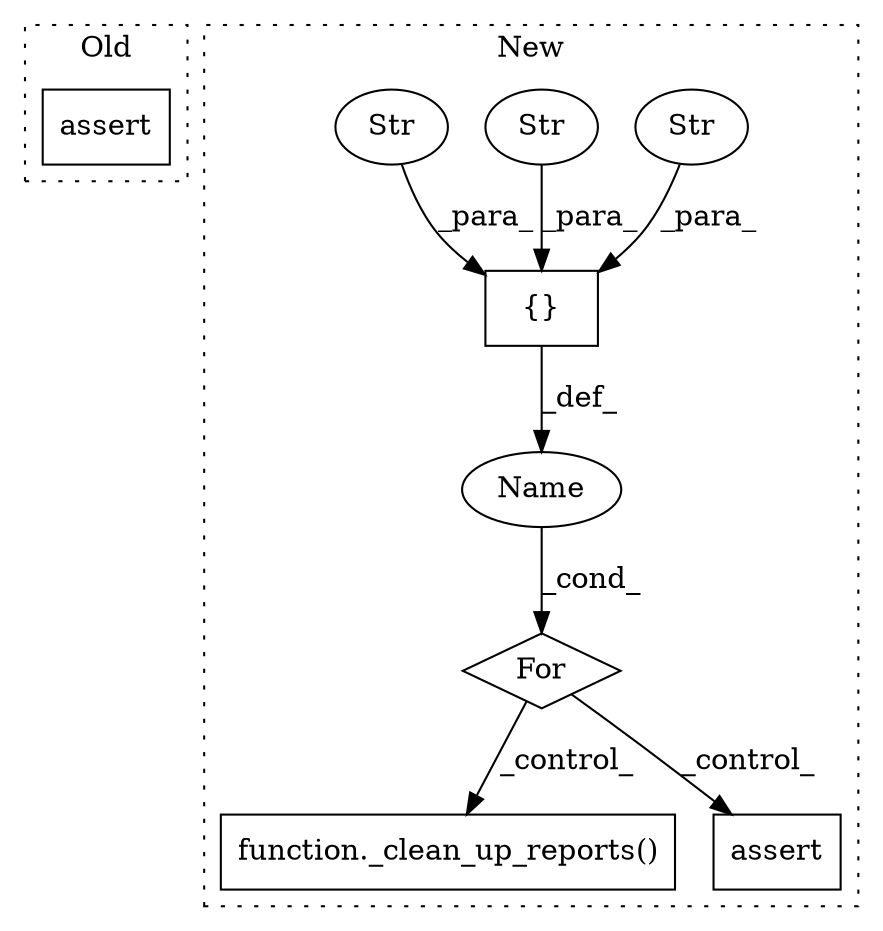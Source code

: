 digraph G {
subgraph cluster0 {
1 [label="assert" a="65" s="315" l="7" shape="box"];
label = "Old";
style="dotted";
}
subgraph cluster1 {
2 [label="function._clean_up_reports()" a="75" s="387" l="19" shape="box"];
3 [label="{}" a="59" s="353,376" l="1,0" shape="box"];
4 [label="Str" a="66" s="354" l="6" shape="ellipse"];
5 [label="Str" a="66" s="370" l="6" shape="ellipse"];
6 [label="Str" a="66" s="362" l="6" shape="ellipse"];
7 [label="Name" a="87" s="336" l="13" shape="ellipse"];
8 [label="assert" a="65" s="711" l="7" shape="box"];
9 [label="For" a="107" s="332,377" l="4,10" shape="diamond"];
label = "New";
style="dotted";
}
3 -> 7 [label="_def_"];
4 -> 3 [label="_para_"];
5 -> 3 [label="_para_"];
6 -> 3 [label="_para_"];
7 -> 9 [label="_cond_"];
9 -> 2 [label="_control_"];
9 -> 8 [label="_control_"];
}